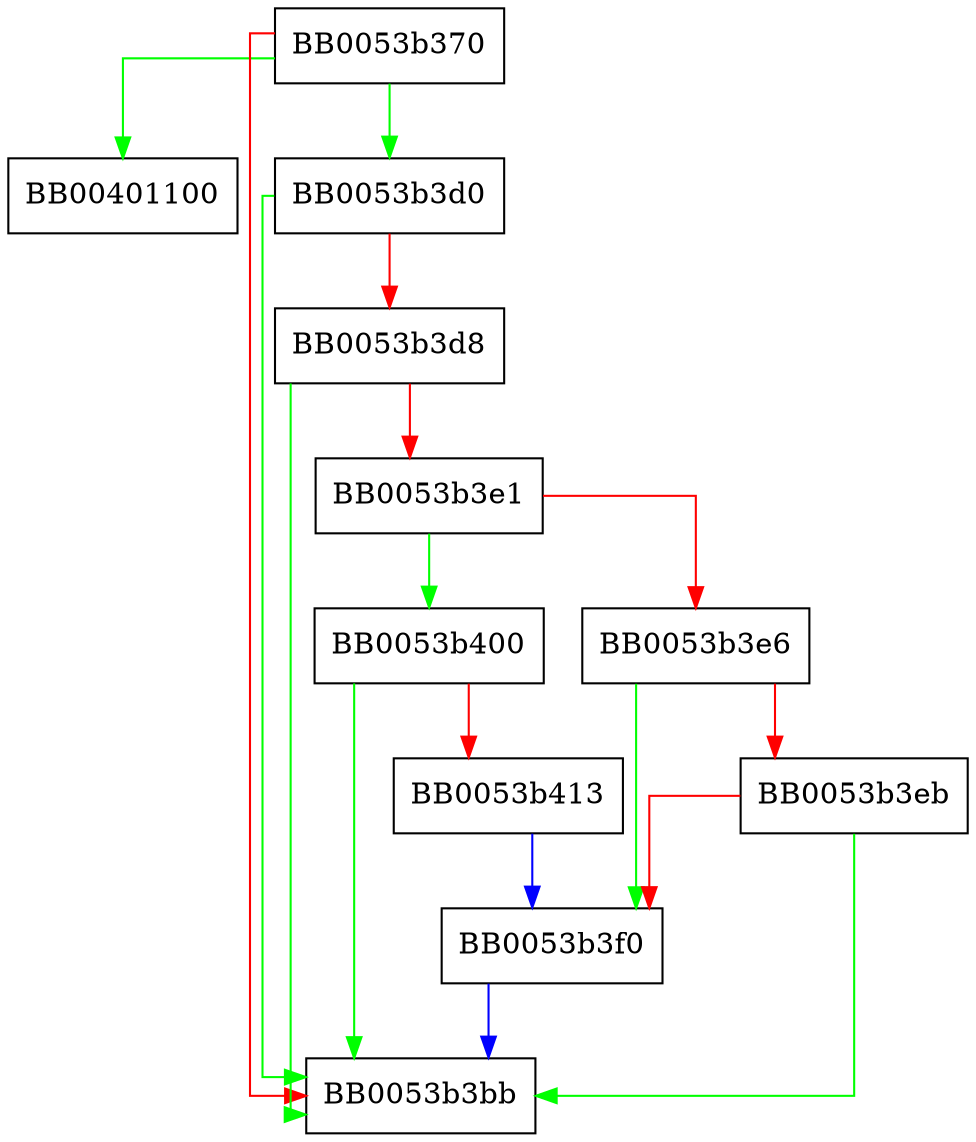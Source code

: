 digraph sock_puts {
  node [shape="box"];
  graph [splines=ortho];
  BB0053b370 -> BB00401100 [color="green"];
  BB0053b370 -> BB0053b3d0 [color="green"];
  BB0053b370 -> BB0053b3bb [color="red"];
  BB0053b3d0 -> BB0053b3bb [color="green"];
  BB0053b3d0 -> BB0053b3d8 [color="red"];
  BB0053b3d8 -> BB0053b3bb [color="green"];
  BB0053b3d8 -> BB0053b3e1 [color="red"];
  BB0053b3e1 -> BB0053b400 [color="green"];
  BB0053b3e1 -> BB0053b3e6 [color="red"];
  BB0053b3e6 -> BB0053b3f0 [color="green"];
  BB0053b3e6 -> BB0053b3eb [color="red"];
  BB0053b3eb -> BB0053b3bb [color="green"];
  BB0053b3eb -> BB0053b3f0 [color="red"];
  BB0053b3f0 -> BB0053b3bb [color="blue"];
  BB0053b400 -> BB0053b3bb [color="green"];
  BB0053b400 -> BB0053b413 [color="red"];
  BB0053b413 -> BB0053b3f0 [color="blue"];
}